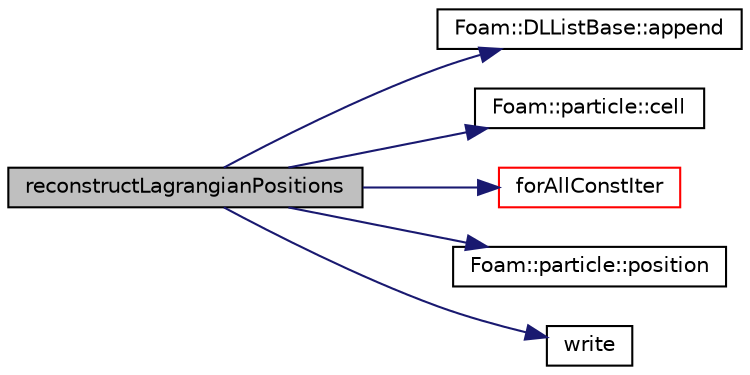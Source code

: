 digraph "reconstructLagrangianPositions"
{
  bgcolor="transparent";
  edge [fontname="Helvetica",fontsize="10",labelfontname="Helvetica",labelfontsize="10"];
  node [fontname="Helvetica",fontsize="10",shape=record];
  rankdir="LR";
  Node1 [label="reconstructLagrangianPositions",height=0.2,width=0.4,color="black", fillcolor="grey75", style="filled", fontcolor="black"];
  Node1 -> Node2 [color="midnightblue",fontsize="10",style="solid",fontname="Helvetica"];
  Node2 [label="Foam::DLListBase::append",height=0.2,width=0.4,color="black",URL="$a00573.html#aa82f371ea38f48bfd528b4486532a303",tooltip="Add at tail of list. "];
  Node1 -> Node3 [color="midnightblue",fontsize="10",style="solid",fontname="Helvetica"];
  Node3 [label="Foam::particle::cell",height=0.2,width=0.4,color="black",URL="$a01780.html#a76af53d350b5d41cf5fce540cb6cd06a",tooltip="Return current cell particle is in. "];
  Node1 -> Node4 [color="midnightblue",fontsize="10",style="solid",fontname="Helvetica"];
  Node4 [label="forAllConstIter",height=0.2,width=0.4,color="red",URL="$a02974.html#ae21e2836509b0fa7f7cedf6493b11b09"];
  Node1 -> Node5 [color="midnightblue",fontsize="10",style="solid",fontname="Helvetica"];
  Node5 [label="Foam::particle::position",height=0.2,width=0.4,color="black",URL="$a01780.html#af167c3a382515b6794c6233849beecbb",tooltip="Return current particle position. "];
  Node1 -> Node6 [color="midnightblue",fontsize="10",style="solid",fontname="Helvetica"];
  Node6 [label="write",height=0.2,width=0.4,color="black",URL="$a02935.html#a8f30b3c2179b03a7acf273e9dea43342"];
}
